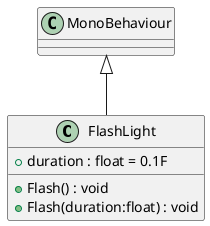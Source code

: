 @startuml
class FlashLight {
    + duration : float = 0.1F
    + Flash() : void
    + Flash(duration:float) : void
}
MonoBehaviour <|-- FlashLight
@enduml
